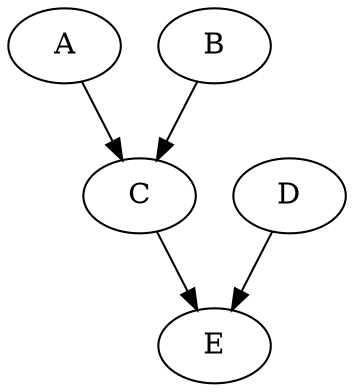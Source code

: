 strict digraph "" {
A [value=5];
C [value=3];
D [value=4];
B [value=2];
E [value=0];
A -> C  [math="+"];
C -> E  [math="+"];
D -> E  [math="+"];
B -> C  [math="-"];
}
